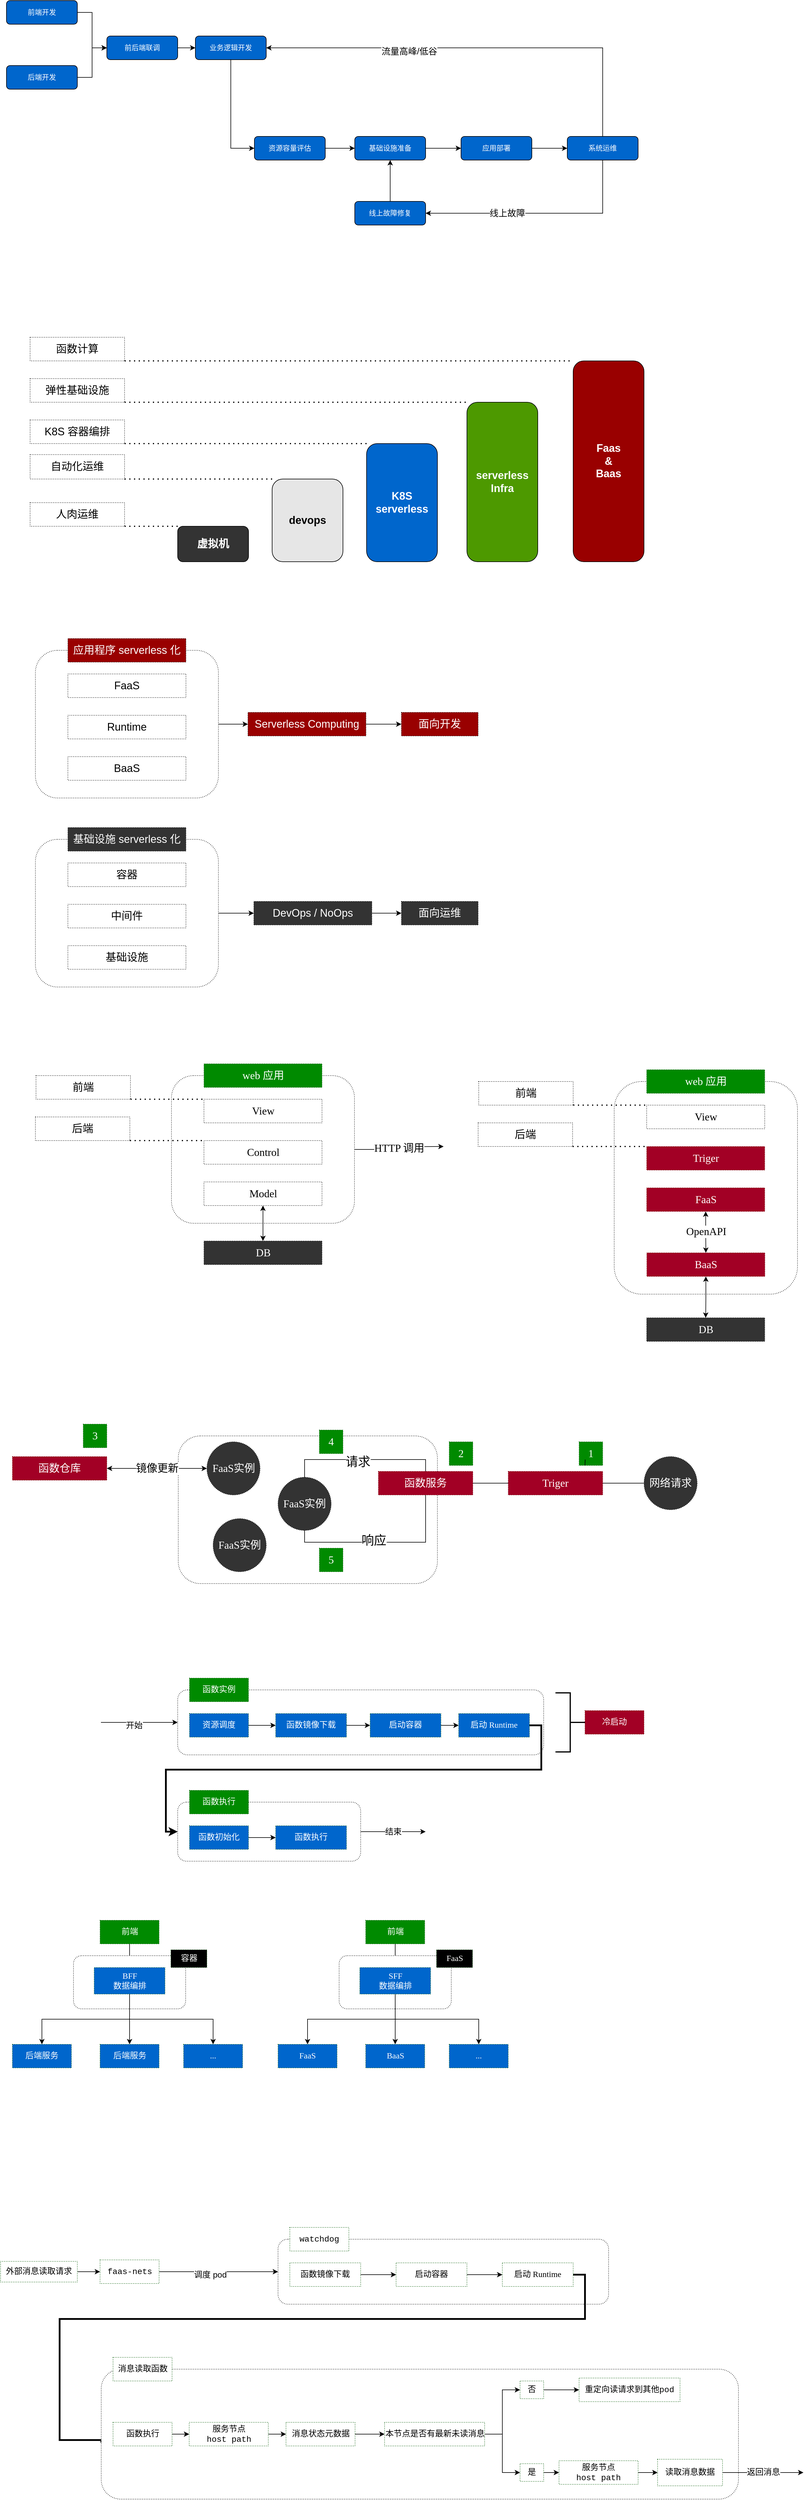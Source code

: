 <mxfile version="16.2.1" type="github">
  <diagram id="bE9tsUGRjl7XfyiEoqof" name="Page-1">
    <mxGraphModel dx="4734" dy="1906" grid="1" gridSize="10" guides="1" tooltips="1" connect="1" arrows="1" fold="1" page="1" pageScale="1" pageWidth="827" pageHeight="1169" math="0" shadow="0">
      <root>
        <mxCell id="0" />
        <mxCell id="1" parent="0" />
        <mxCell id="Or5pxqyeU23qAVYO_Iuh-68" value="" style="edgeStyle=orthogonalEdgeStyle;rounded=0;orthogonalLoop=1;jettySize=auto;html=1;fontSize=18;fontColor=#FFFFFF;" parent="1" source="Or5pxqyeU23qAVYO_Iuh-57" target="Or5pxqyeU23qAVYO_Iuh-67" edge="1">
          <mxGeometry relative="1" as="geometry" />
        </mxCell>
        <mxCell id="Or5pxqyeU23qAVYO_Iuh-57" value="" style="rounded=1;whiteSpace=wrap;html=1;dashed=1;dashPattern=1 2;fontSize=18;fontColor=#000000;fillColor=#FFFFFF;" parent="1" vertex="1">
          <mxGeometry x="-3231" y="340" width="310" height="250" as="geometry" />
        </mxCell>
        <mxCell id="Or5pxqyeU23qAVYO_Iuh-20" value="" style="edgeStyle=orthogonalEdgeStyle;rounded=0;orthogonalLoop=1;jettySize=auto;html=1;fontColor=#FFFFFF;" parent="1" source="Or5pxqyeU23qAVYO_Iuh-9" target="Or5pxqyeU23qAVYO_Iuh-10" edge="1">
          <mxGeometry relative="1" as="geometry" />
        </mxCell>
        <mxCell id="Or5pxqyeU23qAVYO_Iuh-9" value="应用部署" style="rounded=1;whiteSpace=wrap;html=1;fillColor=#0066CC;fontColor=#FFFFFF;" parent="1" vertex="1">
          <mxGeometry x="-2510" y="-850" width="120" height="40" as="geometry" />
        </mxCell>
        <mxCell id="Or5pxqyeU23qAVYO_Iuh-22" style="edgeStyle=orthogonalEdgeStyle;rounded=0;orthogonalLoop=1;jettySize=auto;html=1;exitX=0.5;exitY=1;exitDx=0;exitDy=0;fontColor=#FFFFFF;entryX=1;entryY=0.5;entryDx=0;entryDy=0;" parent="1" source="Or5pxqyeU23qAVYO_Iuh-10" target="Or5pxqyeU23qAVYO_Iuh-13" edge="1">
          <mxGeometry relative="1" as="geometry">
            <mxPoint x="-2610" y="-640" as="targetPoint" />
          </mxGeometry>
        </mxCell>
        <mxCell id="Or5pxqyeU23qAVYO_Iuh-27" value="线上故障" style="edgeLabel;html=1;align=center;verticalAlign=middle;resizable=0;points=[];fontSize=15;fontColor=#000000;" parent="Or5pxqyeU23qAVYO_Iuh-22" vertex="1" connectable="0">
          <mxGeometry x="0.294" y="-1" relative="1" as="geometry">
            <mxPoint as="offset" />
          </mxGeometry>
        </mxCell>
        <mxCell id="Or5pxqyeU23qAVYO_Iuh-24" style="edgeStyle=orthogonalEdgeStyle;rounded=0;orthogonalLoop=1;jettySize=auto;html=1;exitX=0.5;exitY=0;exitDx=0;exitDy=0;entryX=1;entryY=0.5;entryDx=0;entryDy=0;fontColor=#FFFFFF;" parent="1" source="Or5pxqyeU23qAVYO_Iuh-10" target="Or5pxqyeU23qAVYO_Iuh-11" edge="1">
          <mxGeometry relative="1" as="geometry" />
        </mxCell>
        <mxCell id="Or5pxqyeU23qAVYO_Iuh-26" value="流量高峰/低谷" style="edgeLabel;html=1;align=center;verticalAlign=middle;resizable=0;points=[];fontColor=#000000;fontSize=15;" parent="Or5pxqyeU23qAVYO_Iuh-24" vertex="1" connectable="0">
          <mxGeometry x="0.328" y="5" relative="1" as="geometry">
            <mxPoint as="offset" />
          </mxGeometry>
        </mxCell>
        <mxCell id="Or5pxqyeU23qAVYO_Iuh-10" value="系统运维" style="rounded=1;whiteSpace=wrap;html=1;fillColor=#0066CC;fontColor=#FFFFFF;" parent="1" vertex="1">
          <mxGeometry x="-2330" y="-850" width="120" height="40" as="geometry" />
        </mxCell>
        <mxCell id="Or5pxqyeU23qAVYO_Iuh-21" style="edgeStyle=orthogonalEdgeStyle;rounded=0;orthogonalLoop=1;jettySize=auto;html=1;exitX=0.5;exitY=1;exitDx=0;exitDy=0;entryX=0;entryY=0.5;entryDx=0;entryDy=0;fontColor=#FFFFFF;" parent="1" source="Or5pxqyeU23qAVYO_Iuh-11" target="Or5pxqyeU23qAVYO_Iuh-14" edge="1">
          <mxGeometry relative="1" as="geometry" />
        </mxCell>
        <mxCell id="Or5pxqyeU23qAVYO_Iuh-11" value="业务逻辑开发" style="rounded=1;whiteSpace=wrap;html=1;fillColor=#0066CC;fontColor=#FFFFFF;" parent="1" vertex="1">
          <mxGeometry x="-2960" y="-1020" width="120" height="40" as="geometry" />
        </mxCell>
        <mxCell id="Or5pxqyeU23qAVYO_Iuh-25" style="edgeStyle=orthogonalEdgeStyle;rounded=0;orthogonalLoop=1;jettySize=auto;html=1;exitX=0.5;exitY=0;exitDx=0;exitDy=0;entryX=0.5;entryY=1;entryDx=0;entryDy=0;fontColor=#FFFFFF;" parent="1" source="Or5pxqyeU23qAVYO_Iuh-13" target="Or5pxqyeU23qAVYO_Iuh-15" edge="1">
          <mxGeometry relative="1" as="geometry" />
        </mxCell>
        <mxCell id="Or5pxqyeU23qAVYO_Iuh-13" value="线上故障修复" style="rounded=1;whiteSpace=wrap;html=1;fillColor=#0066CC;fontColor=#FFFFFF;" parent="1" vertex="1">
          <mxGeometry x="-2690" y="-740" width="120" height="40" as="geometry" />
        </mxCell>
        <mxCell id="Or5pxqyeU23qAVYO_Iuh-18" value="" style="edgeStyle=orthogonalEdgeStyle;rounded=0;orthogonalLoop=1;jettySize=auto;html=1;fontColor=#FFFFFF;" parent="1" source="Or5pxqyeU23qAVYO_Iuh-14" target="Or5pxqyeU23qAVYO_Iuh-15" edge="1">
          <mxGeometry relative="1" as="geometry" />
        </mxCell>
        <mxCell id="Or5pxqyeU23qAVYO_Iuh-14" value="资源容量评估" style="rounded=1;whiteSpace=wrap;html=1;fillColor=#0066CC;fontColor=#FFFFFF;" parent="1" vertex="1">
          <mxGeometry x="-2860" y="-850" width="120" height="40" as="geometry" />
        </mxCell>
        <mxCell id="Or5pxqyeU23qAVYO_Iuh-19" value="" style="edgeStyle=orthogonalEdgeStyle;rounded=0;orthogonalLoop=1;jettySize=auto;html=1;fontColor=#FFFFFF;" parent="1" source="Or5pxqyeU23qAVYO_Iuh-15" target="Or5pxqyeU23qAVYO_Iuh-9" edge="1">
          <mxGeometry relative="1" as="geometry" />
        </mxCell>
        <mxCell id="Or5pxqyeU23qAVYO_Iuh-15" value="基础设施准备" style="rounded=1;whiteSpace=wrap;html=1;fillColor=#0066CC;fontColor=#FFFFFF;" parent="1" vertex="1">
          <mxGeometry x="-2690" y="-850" width="120" height="40" as="geometry" />
        </mxCell>
        <mxCell id="Or5pxqyeU23qAVYO_Iuh-30" style="edgeStyle=orthogonalEdgeStyle;rounded=0;orthogonalLoop=1;jettySize=auto;html=1;exitX=1;exitY=0.5;exitDx=0;exitDy=0;fontSize=15;fontColor=#000000;" parent="1" source="Or5pxqyeU23qAVYO_Iuh-28" target="Or5pxqyeU23qAVYO_Iuh-11" edge="1">
          <mxGeometry relative="1" as="geometry" />
        </mxCell>
        <mxCell id="Or5pxqyeU23qAVYO_Iuh-28" value="前后端联调" style="rounded=1;whiteSpace=wrap;html=1;fillColor=#0066CC;fontColor=#FFFFFF;" parent="1" vertex="1">
          <mxGeometry x="-3110" y="-1020" width="120" height="40" as="geometry" />
        </mxCell>
        <mxCell id="Or5pxqyeU23qAVYO_Iuh-32" style="edgeStyle=orthogonalEdgeStyle;rounded=0;orthogonalLoop=1;jettySize=auto;html=1;exitX=1;exitY=0.5;exitDx=0;exitDy=0;entryX=0;entryY=0.5;entryDx=0;entryDy=0;fontSize=15;fontColor=#000000;" parent="1" source="Or5pxqyeU23qAVYO_Iuh-29" target="Or5pxqyeU23qAVYO_Iuh-28" edge="1">
          <mxGeometry relative="1" as="geometry" />
        </mxCell>
        <mxCell id="Or5pxqyeU23qAVYO_Iuh-29" value="前端开发" style="rounded=1;whiteSpace=wrap;html=1;fillColor=#0066CC;fontColor=#FFFFFF;" parent="1" vertex="1">
          <mxGeometry x="-3280" y="-1080" width="120" height="40" as="geometry" />
        </mxCell>
        <mxCell id="Or5pxqyeU23qAVYO_Iuh-34" value="" style="edgeStyle=orthogonalEdgeStyle;rounded=0;orthogonalLoop=1;jettySize=auto;html=1;fontSize=15;fontColor=#000000;entryX=0;entryY=0.5;entryDx=0;entryDy=0;" parent="1" source="Or5pxqyeU23qAVYO_Iuh-31" target="Or5pxqyeU23qAVYO_Iuh-28" edge="1">
          <mxGeometry relative="1" as="geometry" />
        </mxCell>
        <mxCell id="Or5pxqyeU23qAVYO_Iuh-31" value="后端开发" style="rounded=1;whiteSpace=wrap;html=1;fillColor=#0066CC;fontColor=#FFFFFF;" parent="1" vertex="1">
          <mxGeometry x="-3280" y="-970" width="120" height="40" as="geometry" />
        </mxCell>
        <mxCell id="Or5pxqyeU23qAVYO_Iuh-35" value="虚拟机" style="rounded=1;whiteSpace=wrap;html=1;fontSize=18;fontColor=#FFFFFF;fillColor=#333333;fontStyle=1" parent="1" vertex="1">
          <mxGeometry x="-2990" y="-190" width="120" height="60" as="geometry" />
        </mxCell>
        <mxCell id="Or5pxqyeU23qAVYO_Iuh-36" value="&lt;div style=&quot;font-size: 18px;&quot;&gt;K8S&lt;/div&gt;&lt;div style=&quot;font-size: 18px;&quot;&gt;serverless&lt;br style=&quot;font-size: 18px;&quot;&gt;&lt;/div&gt;" style="rounded=1;whiteSpace=wrap;html=1;fontSize=18;fontColor=#FFFFFF;fillColor=#0066CC;fontStyle=1" parent="1" vertex="1">
          <mxGeometry x="-2670" y="-330" width="120" height="200" as="geometry" />
        </mxCell>
        <mxCell id="Or5pxqyeU23qAVYO_Iuh-37" value="devops" style="rounded=1;whiteSpace=wrap;html=1;fontSize=18;fontColor=#000000;fillColor=#E6E6E6;fontStyle=1" parent="1" vertex="1">
          <mxGeometry x="-2830" y="-270" width="120" height="140" as="geometry" />
        </mxCell>
        <mxCell id="Or5pxqyeU23qAVYO_Iuh-38" value="&lt;div style=&quot;font-size: 18px;&quot;&gt;serverless&lt;/div&gt;&lt;div style=&quot;font-size: 18px;&quot;&gt;Infra&lt;br style=&quot;font-size: 18px;&quot;&gt;&lt;/div&gt;" style="rounded=1;whiteSpace=wrap;html=1;fontSize=18;fontColor=#FFFFFF;fillColor=#4D9900;fontStyle=1" parent="1" vertex="1">
          <mxGeometry x="-2500" y="-400" width="120" height="270" as="geometry" />
        </mxCell>
        <mxCell id="Or5pxqyeU23qAVYO_Iuh-39" value="&lt;div style=&quot;font-size: 18px&quot;&gt;Faas&lt;/div&gt;&lt;div style=&quot;font-size: 18px&quot;&gt;&amp;amp;&lt;/div&gt;&lt;div style=&quot;font-size: 18px&quot;&gt;Baas&lt;br style=&quot;font-size: 18px&quot;&gt;&lt;/div&gt;" style="rounded=1;whiteSpace=wrap;html=1;fontSize=18;fontColor=#FFFFFF;fillColor=#990000;fontStyle=1" parent="1" vertex="1">
          <mxGeometry x="-2320" y="-470" width="120" height="340" as="geometry" />
        </mxCell>
        <mxCell id="Or5pxqyeU23qAVYO_Iuh-40" value="人肉运维" style="rounded=0;whiteSpace=wrap;html=1;fontSize=18;fontColor=#000000;fillColor=#FFFFFF;dashed=1;dashPattern=1 2;" parent="1" vertex="1">
          <mxGeometry x="-3240" y="-230" width="160" height="40" as="geometry" />
        </mxCell>
        <mxCell id="Or5pxqyeU23qAVYO_Iuh-42" value="" style="endArrow=none;dashed=1;html=1;dashPattern=1 3;strokeWidth=2;rounded=0;fontSize=18;fontColor=#000000;exitX=1;exitY=1;exitDx=0;exitDy=0;entryX=0;entryY=0;entryDx=0;entryDy=0;" parent="1" source="Or5pxqyeU23qAVYO_Iuh-40" target="Or5pxqyeU23qAVYO_Iuh-35" edge="1">
          <mxGeometry width="50" height="50" relative="1" as="geometry">
            <mxPoint x="-3040" y="-340" as="sourcePoint" />
            <mxPoint x="-2990" y="-390" as="targetPoint" />
          </mxGeometry>
        </mxCell>
        <mxCell id="Or5pxqyeU23qAVYO_Iuh-43" value="自动化运维" style="rounded=0;whiteSpace=wrap;html=1;fontSize=18;fontColor=#000000;fillColor=#FFFFFF;dashed=1;dashPattern=1 2;" parent="1" vertex="1">
          <mxGeometry x="-3240" y="-311.33" width="160" height="41.33" as="geometry" />
        </mxCell>
        <mxCell id="Or5pxqyeU23qAVYO_Iuh-44" value="" style="endArrow=none;dashed=1;html=1;dashPattern=1 3;strokeWidth=2;rounded=0;fontSize=18;fontColor=#000000;exitX=1;exitY=1;exitDx=0;exitDy=0;entryX=0;entryY=0;entryDx=0;entryDy=0;" parent="1" source="Or5pxqyeU23qAVYO_Iuh-43" target="Or5pxqyeU23qAVYO_Iuh-37" edge="1">
          <mxGeometry width="50" height="50" relative="1" as="geometry">
            <mxPoint x="-3040" y="-421.33" as="sourcePoint" />
            <mxPoint x="-2990" y="-271.33" as="targetPoint" />
          </mxGeometry>
        </mxCell>
        <mxCell id="Or5pxqyeU23qAVYO_Iuh-45" value="K8S 容器编排" style="rounded=0;whiteSpace=wrap;html=1;fontSize=18;fontColor=#000000;fillColor=#FFFFFF;dashed=1;dashPattern=1 2;" parent="1" vertex="1">
          <mxGeometry x="-3240" y="-370" width="160" height="40" as="geometry" />
        </mxCell>
        <mxCell id="Or5pxqyeU23qAVYO_Iuh-46" value="" style="endArrow=none;dashed=1;html=1;dashPattern=1 3;strokeWidth=2;rounded=0;fontSize=18;fontColor=#000000;exitX=1;exitY=1;exitDx=0;exitDy=0;entryX=0;entryY=0;entryDx=0;entryDy=0;" parent="1" source="Or5pxqyeU23qAVYO_Iuh-45" target="Or5pxqyeU23qAVYO_Iuh-36" edge="1">
          <mxGeometry width="50" height="50" relative="1" as="geometry">
            <mxPoint x="-3040" y="-500" as="sourcePoint" />
            <mxPoint x="-2990" y="-350" as="targetPoint" />
          </mxGeometry>
        </mxCell>
        <mxCell id="Or5pxqyeU23qAVYO_Iuh-47" value="弹性基础设施" style="rounded=0;whiteSpace=wrap;html=1;fontSize=18;fontColor=#000000;fillColor=#FFFFFF;dashed=1;dashPattern=1 2;" parent="1" vertex="1">
          <mxGeometry x="-3240" y="-440" width="160" height="40" as="geometry" />
        </mxCell>
        <mxCell id="Or5pxqyeU23qAVYO_Iuh-48" value="" style="endArrow=none;dashed=1;html=1;dashPattern=1 3;strokeWidth=2;rounded=0;fontSize=18;fontColor=#000000;exitX=1;exitY=1;exitDx=0;exitDy=0;entryX=0;entryY=0;entryDx=0;entryDy=0;" parent="1" source="Or5pxqyeU23qAVYO_Iuh-47" target="Or5pxqyeU23qAVYO_Iuh-38" edge="1">
          <mxGeometry width="50" height="50" relative="1" as="geometry">
            <mxPoint x="-3040" y="-560" as="sourcePoint" />
            <mxPoint x="-2990" y="-410" as="targetPoint" />
          </mxGeometry>
        </mxCell>
        <mxCell id="Or5pxqyeU23qAVYO_Iuh-49" value="函数计算" style="rounded=0;whiteSpace=wrap;html=1;fontSize=18;fontColor=#000000;fillColor=#FFFFFF;dashed=1;dashPattern=1 2;" parent="1" vertex="1">
          <mxGeometry x="-3240" y="-510" width="160" height="40" as="geometry" />
        </mxCell>
        <mxCell id="Or5pxqyeU23qAVYO_Iuh-50" value="" style="endArrow=none;dashed=1;html=1;dashPattern=1 3;strokeWidth=2;rounded=0;fontSize=18;fontColor=#000000;exitX=1;exitY=1;exitDx=0;exitDy=0;entryX=0;entryY=0;entryDx=0;entryDy=0;" parent="1" source="Or5pxqyeU23qAVYO_Iuh-49" target="Or5pxqyeU23qAVYO_Iuh-39" edge="1">
          <mxGeometry width="50" height="50" relative="1" as="geometry">
            <mxPoint x="-3040" y="-620" as="sourcePoint" />
            <mxPoint x="-2990" y="-470" as="targetPoint" />
          </mxGeometry>
        </mxCell>
        <mxCell id="Or5pxqyeU23qAVYO_Iuh-53" value="容器" style="rounded=0;whiteSpace=wrap;html=1;dashed=1;dashPattern=1 2;fontSize=18;fontColor=#000000;fillColor=#FFFFFF;" parent="1" vertex="1">
          <mxGeometry x="-3176" y="380" width="200" height="40" as="geometry" />
        </mxCell>
        <mxCell id="Or5pxqyeU23qAVYO_Iuh-54" value="中间件" style="rounded=0;whiteSpace=wrap;html=1;dashed=1;dashPattern=1 2;fontSize=18;fontColor=#000000;fillColor=#FFFFFF;" parent="1" vertex="1">
          <mxGeometry x="-3176" y="450" width="200" height="40" as="geometry" />
        </mxCell>
        <mxCell id="Or5pxqyeU23qAVYO_Iuh-55" value="基础设施" style="rounded=0;whiteSpace=wrap;html=1;dashed=1;dashPattern=1 2;fontSize=18;fontColor=#000000;fillColor=#FFFFFF;" parent="1" vertex="1">
          <mxGeometry x="-3176" y="520" width="200" height="40" as="geometry" />
        </mxCell>
        <mxCell id="Or5pxqyeU23qAVYO_Iuh-51" value="基础设施 serverless 化" style="rounded=0;whiteSpace=wrap;html=1;dashed=1;dashPattern=1 2;fontSize=18;fontColor=#FFFFFF;fillColor=#333333;" parent="1" vertex="1">
          <mxGeometry x="-3176" y="320" width="200" height="40" as="geometry" />
        </mxCell>
        <mxCell id="Or5pxqyeU23qAVYO_Iuh-64" value="" style="edgeStyle=orthogonalEdgeStyle;rounded=0;orthogonalLoop=1;jettySize=auto;html=1;fontSize=18;fontColor=#FFFFFF;" parent="1" source="Or5pxqyeU23qAVYO_Iuh-58" target="Or5pxqyeU23qAVYO_Iuh-63" edge="1">
          <mxGeometry relative="1" as="geometry" />
        </mxCell>
        <mxCell id="Or5pxqyeU23qAVYO_Iuh-58" value="" style="rounded=1;whiteSpace=wrap;html=1;dashed=1;dashPattern=1 2;fontSize=18;fontColor=#000000;fillColor=#FFFFFF;" parent="1" vertex="1">
          <mxGeometry x="-3231" y="20" width="310" height="250" as="geometry" />
        </mxCell>
        <mxCell id="Or5pxqyeU23qAVYO_Iuh-59" value="&lt;div&gt;FaaS&lt;/div&gt;" style="rounded=0;whiteSpace=wrap;html=1;dashed=1;dashPattern=1 2;fontSize=18;fontColor=#000000;fillColor=#FFFFFF;" parent="1" vertex="1">
          <mxGeometry x="-3176" y="60" width="200" height="40" as="geometry" />
        </mxCell>
        <mxCell id="Or5pxqyeU23qAVYO_Iuh-60" value="Runtime" style="rounded=0;whiteSpace=wrap;html=1;dashed=1;dashPattern=1 2;fontSize=18;fontColor=#000000;fillColor=#FFFFFF;" parent="1" vertex="1">
          <mxGeometry x="-3176" y="130" width="200" height="40" as="geometry" />
        </mxCell>
        <mxCell id="Or5pxqyeU23qAVYO_Iuh-61" value="BaaS" style="rounded=0;whiteSpace=wrap;html=1;dashed=1;dashPattern=1 2;fontSize=18;fontColor=#000000;fillColor=#FFFFFF;" parent="1" vertex="1">
          <mxGeometry x="-3176" y="200" width="200" height="40" as="geometry" />
        </mxCell>
        <mxCell id="Or5pxqyeU23qAVYO_Iuh-62" value="应用程序 serverless 化" style="rounded=0;whiteSpace=wrap;html=1;dashed=1;dashPattern=1 2;fontSize=18;fontColor=#FFFFFF;fillColor=#990000;" parent="1" vertex="1">
          <mxGeometry x="-3176" width="200" height="40" as="geometry" />
        </mxCell>
        <mxCell id="Or5pxqyeU23qAVYO_Iuh-66" value="" style="edgeStyle=orthogonalEdgeStyle;rounded=0;orthogonalLoop=1;jettySize=auto;html=1;fontSize=18;fontColor=#FFFFFF;" parent="1" source="Or5pxqyeU23qAVYO_Iuh-63" target="Or5pxqyeU23qAVYO_Iuh-65" edge="1">
          <mxGeometry relative="1" as="geometry" />
        </mxCell>
        <mxCell id="Or5pxqyeU23qAVYO_Iuh-63" value="Serverless Computing" style="rounded=0;whiteSpace=wrap;html=1;dashed=1;dashPattern=1 2;fontSize=18;fontColor=#FFFFFF;fillColor=#990000;" parent="1" vertex="1">
          <mxGeometry x="-2871" y="125" width="200" height="40" as="geometry" />
        </mxCell>
        <mxCell id="Or5pxqyeU23qAVYO_Iuh-65" value="面向开发" style="rounded=0;whiteSpace=wrap;html=1;dashed=1;dashPattern=1 2;fontSize=18;fontColor=#FFFFFF;fillColor=#990000;" parent="1" vertex="1">
          <mxGeometry x="-2611" y="125" width="130" height="40" as="geometry" />
        </mxCell>
        <mxCell id="Or5pxqyeU23qAVYO_Iuh-70" value="" style="edgeStyle=orthogonalEdgeStyle;rounded=0;orthogonalLoop=1;jettySize=auto;html=1;fontSize=18;fontColor=#FFFFFF;" parent="1" source="Or5pxqyeU23qAVYO_Iuh-67" target="Or5pxqyeU23qAVYO_Iuh-69" edge="1">
          <mxGeometry relative="1" as="geometry" />
        </mxCell>
        <mxCell id="Or5pxqyeU23qAVYO_Iuh-67" value="DevOps / NoOps" style="rounded=0;whiteSpace=wrap;html=1;dashed=1;dashPattern=1 2;fontSize=18;fontColor=#FFFFFF;fillColor=#333333;" parent="1" vertex="1">
          <mxGeometry x="-2861" y="445" width="200" height="40" as="geometry" />
        </mxCell>
        <mxCell id="Or5pxqyeU23qAVYO_Iuh-69" value="面向运维" style="rounded=0;whiteSpace=wrap;html=1;dashed=1;dashPattern=1 2;fontSize=18;fontColor=#FFFFFF;fillColor=#333333;" parent="1" vertex="1">
          <mxGeometry x="-2611" y="445" width="130" height="40" as="geometry" />
        </mxCell>
        <mxCell id="Or5pxqyeU23qAVYO_Iuh-71" value="HTTP 调用" style="edgeStyle=orthogonalEdgeStyle;rounded=0;orthogonalLoop=1;jettySize=auto;html=1;fontSize=18;fontColor=#000000;fontFamily=Comic Sans MS;" parent="1" source="Or5pxqyeU23qAVYO_Iuh-72" edge="1">
          <mxGeometry relative="1" as="geometry">
            <mxPoint x="-2539.5" y="860" as="targetPoint" />
          </mxGeometry>
        </mxCell>
        <mxCell id="Or5pxqyeU23qAVYO_Iuh-72" value="" style="rounded=1;whiteSpace=wrap;html=1;dashed=1;dashPattern=1 2;fontSize=18;fontColor=#000000;fillColor=#FFFFFF;fontFamily=Comic Sans MS;" parent="1" vertex="1">
          <mxGeometry x="-3000.5" y="740" width="310" height="250" as="geometry" />
        </mxCell>
        <mxCell id="Or5pxqyeU23qAVYO_Iuh-73" value="View" style="rounded=0;whiteSpace=wrap;html=1;dashed=1;dashPattern=1 2;fontSize=18;fontColor=#000000;fillColor=#FFFFFF;fontFamily=Comic Sans MS;" parent="1" vertex="1">
          <mxGeometry x="-2945.5" y="780" width="200" height="40" as="geometry" />
        </mxCell>
        <mxCell id="Or5pxqyeU23qAVYO_Iuh-74" value="Control" style="rounded=0;whiteSpace=wrap;html=1;dashed=1;dashPattern=1 2;fontSize=18;fontColor=#000000;fillColor=#FFFFFF;fontFamily=Comic Sans MS;" parent="1" vertex="1">
          <mxGeometry x="-2945.5" y="850" width="200" height="40" as="geometry" />
        </mxCell>
        <mxCell id="Or5pxqyeU23qAVYO_Iuh-78" value="" style="edgeStyle=orthogonalEdgeStyle;rounded=0;orthogonalLoop=1;jettySize=auto;html=1;fontSize=18;fontColor=#FFFFFF;startArrow=classic;startFill=1;fontFamily=Comic Sans MS;" parent="1" source="Or5pxqyeU23qAVYO_Iuh-75" target="Or5pxqyeU23qAVYO_Iuh-77" edge="1">
          <mxGeometry relative="1" as="geometry" />
        </mxCell>
        <mxCell id="Or5pxqyeU23qAVYO_Iuh-75" value="Model" style="rounded=0;whiteSpace=wrap;html=1;dashed=1;dashPattern=1 2;fontSize=18;fontColor=#000000;fillColor=#FFFFFF;fontFamily=Comic Sans MS;" parent="1" vertex="1">
          <mxGeometry x="-2945.5" y="920" width="200" height="40" as="geometry" />
        </mxCell>
        <mxCell id="Or5pxqyeU23qAVYO_Iuh-76" value="web 应用" style="rounded=0;whiteSpace=wrap;html=1;dashed=1;dashPattern=1 2;fontSize=18;fontColor=#ffffff;fillColor=#008a00;strokeColor=#005700;fontFamily=Comic Sans MS;" parent="1" vertex="1">
          <mxGeometry x="-2945.5" y="720" width="200" height="40" as="geometry" />
        </mxCell>
        <mxCell id="Or5pxqyeU23qAVYO_Iuh-77" value="DB" style="rounded=0;whiteSpace=wrap;html=1;dashed=1;dashPattern=1 2;fontSize=18;fontColor=#FFFFFF;fillColor=#333333;fontFamily=Comic Sans MS;" parent="1" vertex="1">
          <mxGeometry x="-2945.5" y="1020" width="200" height="40" as="geometry" />
        </mxCell>
        <mxCell id="Or5pxqyeU23qAVYO_Iuh-79" value="前端" style="rounded=0;whiteSpace=wrap;html=1;fontSize=18;fontColor=#000000;fillColor=#FFFFFF;dashed=1;dashPattern=1 2;fontFamily=Comic Sans MS;" parent="1" vertex="1">
          <mxGeometry x="-3230" y="740" width="160" height="40" as="geometry" />
        </mxCell>
        <mxCell id="Or5pxqyeU23qAVYO_Iuh-80" value="" style="endArrow=none;dashed=1;html=1;dashPattern=1 3;strokeWidth=2;rounded=0;fontSize=18;fontColor=#000000;exitX=1;exitY=1;exitDx=0;exitDy=0;entryX=0;entryY=0;entryDx=0;entryDy=0;" parent="1" source="Or5pxqyeU23qAVYO_Iuh-79" edge="1">
          <mxGeometry width="50" height="50" relative="1" as="geometry">
            <mxPoint x="-2995.5" y="630" as="sourcePoint" />
            <mxPoint x="-2945.5" y="780" as="targetPoint" />
          </mxGeometry>
        </mxCell>
        <mxCell id="Or5pxqyeU23qAVYO_Iuh-81" value="后端" style="rounded=0;whiteSpace=wrap;html=1;fontSize=18;fontColor=#000000;fillColor=#FFFFFF;dashed=1;dashPattern=1 2;fontFamily=Comic Sans MS;" parent="1" vertex="1">
          <mxGeometry x="-3231" y="810" width="160" height="40" as="geometry" />
        </mxCell>
        <mxCell id="Or5pxqyeU23qAVYO_Iuh-82" value="" style="endArrow=none;dashed=1;html=1;dashPattern=1 3;strokeWidth=2;rounded=0;fontSize=18;fontColor=#000000;exitX=1;exitY=1;exitDx=0;exitDy=0;entryX=0;entryY=0;entryDx=0;entryDy=0;" parent="1" source="Or5pxqyeU23qAVYO_Iuh-81" edge="1">
          <mxGeometry width="50" height="50" relative="1" as="geometry">
            <mxPoint x="-2995.5" y="700" as="sourcePoint" />
            <mxPoint x="-2945.5" y="850" as="targetPoint" />
          </mxGeometry>
        </mxCell>
        <mxCell id="Or5pxqyeU23qAVYO_Iuh-84" value="" style="rounded=1;whiteSpace=wrap;html=1;dashed=1;dashPattern=1 2;fontSize=18;fontColor=#000000;fillColor=#FFFFFF;fontFamily=Comic Sans MS;" parent="1" vertex="1">
          <mxGeometry x="-2250.5" y="750" width="310.5" height="360" as="geometry" />
        </mxCell>
        <mxCell id="Or5pxqyeU23qAVYO_Iuh-85" value="View" style="rounded=0;whiteSpace=wrap;html=1;dashed=1;dashPattern=1 2;fontSize=18;fontColor=#000000;fillColor=#FFFFFF;fontFamily=Comic Sans MS;" parent="1" vertex="1">
          <mxGeometry x="-2195.5" y="790" width="200" height="40" as="geometry" />
        </mxCell>
        <mxCell id="Or5pxqyeU23qAVYO_Iuh-86" value="Triger" style="rounded=0;whiteSpace=wrap;html=1;dashed=1;dashPattern=1 2;fontSize=18;fontColor=#ffffff;fillColor=#a20025;fontFamily=Comic Sans MS;strokeColor=#6F0000;" parent="1" vertex="1">
          <mxGeometry x="-2195.5" y="860" width="200" height="40" as="geometry" />
        </mxCell>
        <mxCell id="Or5pxqyeU23qAVYO_Iuh-87" value="" style="edgeStyle=orthogonalEdgeStyle;rounded=0;orthogonalLoop=1;jettySize=auto;html=1;fontSize=18;fontColor=#FFFFFF;startArrow=classic;startFill=1;fontFamily=Comic Sans MS;exitX=0.5;exitY=1;exitDx=0;exitDy=0;" parent="1" source="Or5pxqyeU23qAVYO_Iuh-96" target="Or5pxqyeU23qAVYO_Iuh-90" edge="1">
          <mxGeometry relative="1" as="geometry">
            <mxPoint x="-2095.5" y="1130" as="sourcePoint" />
          </mxGeometry>
        </mxCell>
        <mxCell id="Or5pxqyeU23qAVYO_Iuh-89" value="web 应用" style="rounded=0;whiteSpace=wrap;html=1;dashed=1;dashPattern=1 2;fontSize=18;fontColor=#ffffff;fillColor=#008a00;strokeColor=#005700;fontFamily=Comic Sans MS;" parent="1" vertex="1">
          <mxGeometry x="-2195.5" y="730" width="200" height="40" as="geometry" />
        </mxCell>
        <mxCell id="Or5pxqyeU23qAVYO_Iuh-90" value="DB" style="rounded=0;whiteSpace=wrap;html=1;dashed=1;dashPattern=1 2;fontSize=18;fontColor=#FFFFFF;fillColor=#333333;fontFamily=Comic Sans MS;" parent="1" vertex="1">
          <mxGeometry x="-2195.5" y="1150" width="200" height="40" as="geometry" />
        </mxCell>
        <mxCell id="Or5pxqyeU23qAVYO_Iuh-91" value="前端" style="rounded=0;whiteSpace=wrap;html=1;fontSize=18;fontColor=#000000;fillColor=#FFFFFF;dashed=1;dashPattern=1 2;fontFamily=Comic Sans MS;" parent="1" vertex="1">
          <mxGeometry x="-2480" y="750" width="160" height="40" as="geometry" />
        </mxCell>
        <mxCell id="Or5pxqyeU23qAVYO_Iuh-92" value="" style="endArrow=none;dashed=1;html=1;dashPattern=1 3;strokeWidth=2;rounded=0;fontSize=18;fontColor=#000000;exitX=1;exitY=1;exitDx=0;exitDy=0;entryX=0;entryY=0;entryDx=0;entryDy=0;" parent="1" source="Or5pxqyeU23qAVYO_Iuh-91" edge="1">
          <mxGeometry width="50" height="50" relative="1" as="geometry">
            <mxPoint x="-2245.5" y="640" as="sourcePoint" />
            <mxPoint x="-2195.5" y="790" as="targetPoint" />
          </mxGeometry>
        </mxCell>
        <mxCell id="Or5pxqyeU23qAVYO_Iuh-93" value="后端" style="rounded=0;whiteSpace=wrap;html=1;fontSize=18;fontColor=#000000;fillColor=#FFFFFF;dashed=1;dashPattern=1 2;fontFamily=Comic Sans MS;" parent="1" vertex="1">
          <mxGeometry x="-2481" y="820" width="160" height="40" as="geometry" />
        </mxCell>
        <mxCell id="Or5pxqyeU23qAVYO_Iuh-94" value="" style="endArrow=none;dashed=1;html=1;dashPattern=1 3;strokeWidth=2;rounded=0;fontSize=18;fontColor=#000000;exitX=1;exitY=1;exitDx=0;exitDy=0;entryX=0;entryY=0;entryDx=0;entryDy=0;" parent="1" source="Or5pxqyeU23qAVYO_Iuh-93" edge="1">
          <mxGeometry width="50" height="50" relative="1" as="geometry">
            <mxPoint x="-2245.5" y="710" as="sourcePoint" />
            <mxPoint x="-2195.5" y="860" as="targetPoint" />
          </mxGeometry>
        </mxCell>
        <mxCell id="Or5pxqyeU23qAVYO_Iuh-97" value="" style="edgeStyle=orthogonalEdgeStyle;rounded=0;orthogonalLoop=1;jettySize=auto;html=1;fontFamily=Comic Sans MS;fontSize=18;fontColor=#000000;startArrow=classic;startFill=1;" parent="1" source="Or5pxqyeU23qAVYO_Iuh-95" target="Or5pxqyeU23qAVYO_Iuh-96" edge="1">
          <mxGeometry relative="1" as="geometry" />
        </mxCell>
        <mxCell id="Or5pxqyeU23qAVYO_Iuh-98" value="OpenAPI" style="edgeLabel;html=1;align=center;verticalAlign=middle;resizable=0;points=[];fontSize=18;fontFamily=Comic Sans MS;fontColor=#000000;" parent="Or5pxqyeU23qAVYO_Iuh-97" vertex="1" connectable="0">
          <mxGeometry x="-0.072" relative="1" as="geometry">
            <mxPoint y="1" as="offset" />
          </mxGeometry>
        </mxCell>
        <mxCell id="Or5pxqyeU23qAVYO_Iuh-95" value="FaaS" style="rounded=0;whiteSpace=wrap;html=1;dashed=1;dashPattern=1 2;fontSize=18;fontColor=#ffffff;fillColor=#a20025;fontFamily=Comic Sans MS;strokeColor=#6F0000;" parent="1" vertex="1">
          <mxGeometry x="-2195.5" y="930" width="200" height="40" as="geometry" />
        </mxCell>
        <mxCell id="Or5pxqyeU23qAVYO_Iuh-96" value="BaaS" style="rounded=0;whiteSpace=wrap;html=1;dashed=1;dashPattern=1 2;fontSize=18;fontColor=#ffffff;fillColor=#a20025;fontFamily=Comic Sans MS;strokeColor=#6F0000;" parent="1" vertex="1">
          <mxGeometry x="-2195.25" y="1040" width="200" height="40" as="geometry" />
        </mxCell>
        <mxCell id="Or5pxqyeU23qAVYO_Iuh-99" value="" style="rounded=1;whiteSpace=wrap;html=1;dashed=1;dashPattern=1 2;fontSize=18;fontColor=#000000;fillColor=#FFFFFF;fontFamily=Comic Sans MS;" parent="1" vertex="1">
          <mxGeometry x="-2989" y="1350" width="439" height="250" as="geometry" />
        </mxCell>
        <mxCell id="Or5pxqyeU23qAVYO_Iuh-104" value="镜像更新" style="edgeStyle=orthogonalEdgeStyle;rounded=0;orthogonalLoop=1;jettySize=auto;html=1;fontFamily=Comic Sans MS;fontSize=18;fontColor=#000000;startArrow=classic;startFill=1;exitX=1;exitY=0.5;exitDx=0;exitDy=0;" parent="1" source="Or5pxqyeU23qAVYO_Iuh-100" target="Or5pxqyeU23qAVYO_Iuh-102" edge="1">
          <mxGeometry relative="1" as="geometry">
            <mxPoint x="-3050" y="1405" as="sourcePoint" />
          </mxGeometry>
        </mxCell>
        <mxCell id="Or5pxqyeU23qAVYO_Iuh-100" value="函数仓库" style="rounded=0;whiteSpace=wrap;html=1;dashed=1;dashPattern=1 2;fontSize=18;fontColor=#ffffff;fillColor=#a20025;fontFamily=Comic Sans MS;strokeColor=#6F0000;" parent="1" vertex="1">
          <mxGeometry x="-3270" y="1385" width="160" height="40" as="geometry" />
        </mxCell>
        <mxCell id="Or5pxqyeU23qAVYO_Iuh-110" style="edgeStyle=orthogonalEdgeStyle;rounded=0;orthogonalLoop=1;jettySize=auto;html=1;exitX=0.5;exitY=1;exitDx=0;exitDy=0;entryX=0.5;entryY=1;entryDx=0;entryDy=0;fontFamily=Comic Sans MS;fontSize=21;fontColor=#000000;startArrow=none;startFill=0;endArrow=none;endFill=0;" parent="1" source="Or5pxqyeU23qAVYO_Iuh-101" target="Or5pxqyeU23qAVYO_Iuh-105" edge="1">
          <mxGeometry relative="1" as="geometry" />
        </mxCell>
        <mxCell id="Or5pxqyeU23qAVYO_Iuh-111" value="响应" style="edgeLabel;html=1;align=center;verticalAlign=middle;resizable=0;points=[];fontSize=21;fontFamily=Comic Sans MS;fontColor=#000000;" parent="Or5pxqyeU23qAVYO_Iuh-110" vertex="1" connectable="0">
          <mxGeometry x="-0.11" y="3" relative="1" as="geometry">
            <mxPoint x="1" as="offset" />
          </mxGeometry>
        </mxCell>
        <mxCell id="Or5pxqyeU23qAVYO_Iuh-101" value="FaaS实例" style="ellipse;whiteSpace=wrap;html=1;aspect=fixed;dashed=1;dashPattern=1 2;fontFamily=Comic Sans MS;fontSize=18;fontColor=#FFFFFF;fillColor=#333333;" parent="1" vertex="1">
          <mxGeometry x="-2820" y="1420" width="90" height="90" as="geometry" />
        </mxCell>
        <mxCell id="Or5pxqyeU23qAVYO_Iuh-102" value="FaaS实例" style="ellipse;whiteSpace=wrap;html=1;aspect=fixed;dashed=1;dashPattern=1 2;fontFamily=Comic Sans MS;fontSize=18;fontColor=#FFFFFF;fillColor=#333333;" parent="1" vertex="1">
          <mxGeometry x="-2940.5" y="1360" width="90" height="90" as="geometry" />
        </mxCell>
        <mxCell id="Or5pxqyeU23qAVYO_Iuh-103" value="FaaS实例" style="ellipse;whiteSpace=wrap;html=1;aspect=fixed;dashed=1;dashPattern=1 2;fontFamily=Comic Sans MS;fontSize=18;fontColor=#FFFFFF;fillColor=#333333;" parent="1" vertex="1">
          <mxGeometry x="-2930" y="1490" width="90" height="90" as="geometry" />
        </mxCell>
        <mxCell id="Or5pxqyeU23qAVYO_Iuh-107" style="edgeStyle=orthogonalEdgeStyle;rounded=0;orthogonalLoop=1;jettySize=auto;html=1;exitX=0.5;exitY=0;exitDx=0;exitDy=0;entryX=0.5;entryY=0;entryDx=0;entryDy=0;fontFamily=Comic Sans MS;fontSize=18;fontColor=#000000;startArrow=none;startFill=0;endArrow=none;endFill=0;" parent="1" source="Or5pxqyeU23qAVYO_Iuh-105" target="Or5pxqyeU23qAVYO_Iuh-101" edge="1">
          <mxGeometry relative="1" as="geometry" />
        </mxCell>
        <mxCell id="Or5pxqyeU23qAVYO_Iuh-108" value="请求" style="edgeLabel;html=1;align=center;verticalAlign=middle;resizable=0;points=[];fontSize=21;fontFamily=Comic Sans MS;fontColor=#000000;" parent="Or5pxqyeU23qAVYO_Iuh-107" vertex="1" connectable="0">
          <mxGeometry x="0.059" y="4" relative="1" as="geometry">
            <mxPoint as="offset" />
          </mxGeometry>
        </mxCell>
        <mxCell id="Or5pxqyeU23qAVYO_Iuh-105" value="函数服务" style="rounded=0;whiteSpace=wrap;html=1;dashed=1;dashPattern=1 2;fontSize=18;fontColor=#ffffff;fillColor=#a20025;fontFamily=Comic Sans MS;strokeColor=#6F0000;" parent="1" vertex="1">
          <mxGeometry x="-2650" y="1410" width="160" height="40" as="geometry" />
        </mxCell>
        <mxCell id="Or5pxqyeU23qAVYO_Iuh-113" style="edgeStyle=orthogonalEdgeStyle;rounded=0;orthogonalLoop=1;jettySize=auto;html=1;exitX=0;exitY=0.5;exitDx=0;exitDy=0;entryX=1;entryY=0.5;entryDx=0;entryDy=0;fontFamily=Comic Sans MS;fontSize=21;fontColor=#000000;startArrow=none;startFill=0;endArrow=none;endFill=0;" parent="1" source="Or5pxqyeU23qAVYO_Iuh-112" target="Or5pxqyeU23qAVYO_Iuh-105" edge="1">
          <mxGeometry relative="1" as="geometry" />
        </mxCell>
        <mxCell id="Or5pxqyeU23qAVYO_Iuh-112" value="Triger" style="rounded=0;whiteSpace=wrap;html=1;dashed=1;dashPattern=1 2;fontSize=18;fontColor=#ffffff;fillColor=#a20025;fontFamily=Comic Sans MS;strokeColor=#6F0000;" parent="1" vertex="1">
          <mxGeometry x="-2430" y="1410" width="160" height="40" as="geometry" />
        </mxCell>
        <mxCell id="Or5pxqyeU23qAVYO_Iuh-115" style="edgeStyle=orthogonalEdgeStyle;rounded=0;orthogonalLoop=1;jettySize=auto;html=1;exitX=0;exitY=0.5;exitDx=0;exitDy=0;entryX=1;entryY=0.5;entryDx=0;entryDy=0;fontFamily=Comic Sans MS;fontSize=21;fontColor=#000000;startArrow=none;startFill=0;endArrow=none;endFill=0;" parent="1" source="Or5pxqyeU23qAVYO_Iuh-114" target="Or5pxqyeU23qAVYO_Iuh-112" edge="1">
          <mxGeometry relative="1" as="geometry" />
        </mxCell>
        <mxCell id="Or5pxqyeU23qAVYO_Iuh-114" value="网络请求" style="ellipse;whiteSpace=wrap;html=1;aspect=fixed;dashed=1;dashPattern=1 2;fontFamily=Comic Sans MS;fontSize=18;fontColor=#FFFFFF;fillColor=#333333;" parent="1" vertex="1">
          <mxGeometry x="-2200" y="1385" width="90" height="90" as="geometry" />
        </mxCell>
        <mxCell id="Or5pxqyeU23qAVYO_Iuh-116" value="1" style="rounded=0;whiteSpace=wrap;html=1;dashed=1;dashPattern=1 2;fontSize=18;fontColor=#ffffff;fillColor=#008a00;strokeColor=#005700;fontFamily=Comic Sans MS;" parent="1" vertex="1">
          <mxGeometry x="-2310" y="1360" width="40" height="40" as="geometry" />
        </mxCell>
        <mxCell id="Or5pxqyeU23qAVYO_Iuh-117" style="edgeStyle=orthogonalEdgeStyle;rounded=0;orthogonalLoop=1;jettySize=auto;html=1;exitX=0.25;exitY=1;exitDx=0;exitDy=0;entryX=0.258;entryY=0.75;entryDx=0;entryDy=0;entryPerimeter=0;fontFamily=Comic Sans MS;fontSize=21;fontColor=#000000;startArrow=none;startFill=0;endArrow=none;endFill=0;" parent="1" source="Or5pxqyeU23qAVYO_Iuh-116" target="Or5pxqyeU23qAVYO_Iuh-116" edge="1">
          <mxGeometry relative="1" as="geometry" />
        </mxCell>
        <mxCell id="Or5pxqyeU23qAVYO_Iuh-118" value="4" style="rounded=0;whiteSpace=wrap;html=1;dashed=1;dashPattern=1 2;fontSize=18;fontColor=#ffffff;fillColor=#008a00;strokeColor=#005700;fontFamily=Comic Sans MS;" parent="1" vertex="1">
          <mxGeometry x="-2750" y="1340" width="40" height="40" as="geometry" />
        </mxCell>
        <mxCell id="Or5pxqyeU23qAVYO_Iuh-119" value="5" style="rounded=0;whiteSpace=wrap;html=1;dashed=1;dashPattern=1 2;fontSize=18;fontColor=#ffffff;fillColor=#008a00;strokeColor=#005700;fontFamily=Comic Sans MS;" parent="1" vertex="1">
          <mxGeometry x="-2750" y="1540" width="40" height="40" as="geometry" />
        </mxCell>
        <mxCell id="Or5pxqyeU23qAVYO_Iuh-120" value="3" style="rounded=0;whiteSpace=wrap;html=1;dashed=1;dashPattern=1 2;fontSize=18;fontColor=#ffffff;fillColor=#008a00;strokeColor=#005700;fontFamily=Comic Sans MS;" parent="1" vertex="1">
          <mxGeometry x="-3150" y="1330" width="40" height="40" as="geometry" />
        </mxCell>
        <mxCell id="Or5pxqyeU23qAVYO_Iuh-121" value="2" style="rounded=0;whiteSpace=wrap;html=1;dashed=1;dashPattern=1 2;fontSize=18;fontColor=#ffffff;fillColor=#008a00;strokeColor=#005700;fontFamily=Comic Sans MS;" parent="1" vertex="1">
          <mxGeometry x="-2530" y="1360" width="40" height="40" as="geometry" />
        </mxCell>
        <mxCell id="jAI64jkiMMCqUW5UmXmu-1" value="" style="rounded=1;whiteSpace=wrap;html=1;dashed=1;dashPattern=1 2;fontSize=18;fontColor=#000000;fillColor=#FFFFFF;fontFamily=Comic Sans MS;" parent="1" vertex="1">
          <mxGeometry x="-2990" y="1780" width="620" height="110" as="geometry" />
        </mxCell>
        <mxCell id="jAI64jkiMMCqUW5UmXmu-2" value="函数实例" style="rounded=0;whiteSpace=wrap;html=1;dashed=1;dashPattern=1 2;fontSize=14;fontColor=#ffffff;fillColor=#008a00;strokeColor=#005700;fontFamily=Comic Sans MS;" parent="1" vertex="1">
          <mxGeometry x="-2970" y="1760" width="100" height="40" as="geometry" />
        </mxCell>
        <mxCell id="jAI64jkiMMCqUW5UmXmu-16" value="" style="edgeStyle=orthogonalEdgeStyle;rounded=0;orthogonalLoop=1;jettySize=auto;html=1;fontSize=14;" parent="1" source="jAI64jkiMMCqUW5UmXmu-3" target="jAI64jkiMMCqUW5UmXmu-4" edge="1">
          <mxGeometry relative="1" as="geometry" />
        </mxCell>
        <mxCell id="jAI64jkiMMCqUW5UmXmu-3" value="资源调度" style="rounded=0;whiteSpace=wrap;html=1;dashed=1;dashPattern=1 2;fontSize=14;fontColor=#ffffff;fillColor=#0066CC;strokeColor=#005700;fontFamily=Comic Sans MS;" parent="1" vertex="1">
          <mxGeometry x="-2970" y="1820" width="100" height="40" as="geometry" />
        </mxCell>
        <mxCell id="jAI64jkiMMCqUW5UmXmu-17" value="" style="edgeStyle=orthogonalEdgeStyle;rounded=0;orthogonalLoop=1;jettySize=auto;html=1;fontSize=14;" parent="1" source="jAI64jkiMMCqUW5UmXmu-4" target="jAI64jkiMMCqUW5UmXmu-5" edge="1">
          <mxGeometry relative="1" as="geometry" />
        </mxCell>
        <mxCell id="jAI64jkiMMCqUW5UmXmu-4" value="函数镜像下载" style="rounded=0;whiteSpace=wrap;html=1;dashed=1;dashPattern=1 2;fontSize=14;fontColor=#ffffff;fillColor=#0066CC;strokeColor=#005700;fontFamily=Comic Sans MS;" parent="1" vertex="1">
          <mxGeometry x="-2824" y="1820" width="120" height="40" as="geometry" />
        </mxCell>
        <mxCell id="jAI64jkiMMCqUW5UmXmu-18" value="" style="edgeStyle=orthogonalEdgeStyle;rounded=0;orthogonalLoop=1;jettySize=auto;html=1;fontSize=14;" parent="1" source="jAI64jkiMMCqUW5UmXmu-5" target="jAI64jkiMMCqUW5UmXmu-6" edge="1">
          <mxGeometry relative="1" as="geometry" />
        </mxCell>
        <mxCell id="jAI64jkiMMCqUW5UmXmu-5" value="启动容器" style="rounded=0;whiteSpace=wrap;html=1;dashed=1;dashPattern=1 2;fontSize=14;fontColor=#ffffff;fillColor=#0066CC;strokeColor=#005700;fontFamily=Comic Sans MS;" parent="1" vertex="1">
          <mxGeometry x="-2664" y="1820" width="120" height="40" as="geometry" />
        </mxCell>
        <mxCell id="jAI64jkiMMCqUW5UmXmu-19" style="edgeStyle=orthogonalEdgeStyle;rounded=0;orthogonalLoop=1;jettySize=auto;html=1;exitX=1;exitY=0.5;exitDx=0;exitDy=0;entryX=0;entryY=0.5;entryDx=0;entryDy=0;fontSize=14;strokeWidth=3;" parent="1" source="jAI64jkiMMCqUW5UmXmu-6" target="jAI64jkiMMCqUW5UmXmu-7" edge="1">
          <mxGeometry relative="1" as="geometry" />
        </mxCell>
        <mxCell id="jAI64jkiMMCqUW5UmXmu-6" value="启动 Runtime" style="rounded=0;whiteSpace=wrap;html=1;dashed=1;dashPattern=1 2;fontSize=14;fontColor=#ffffff;fillColor=#0066CC;strokeColor=#005700;fontFamily=Comic Sans MS;" parent="1" vertex="1">
          <mxGeometry x="-2514" y="1820" width="120" height="40" as="geometry" />
        </mxCell>
        <mxCell id="jAI64jkiMMCqUW5UmXmu-7" value="" style="rounded=1;whiteSpace=wrap;html=1;dashed=1;dashPattern=1 2;fontSize=18;fontColor=#000000;fillColor=#FFFFFF;fontFamily=Comic Sans MS;" parent="1" vertex="1">
          <mxGeometry x="-2990" y="1970" width="310" height="100" as="geometry" />
        </mxCell>
        <mxCell id="jAI64jkiMMCqUW5UmXmu-8" value="函数执行" style="rounded=0;whiteSpace=wrap;html=1;dashed=1;dashPattern=1 2;fontSize=14;fontColor=#ffffff;fillColor=#008a00;strokeColor=#005700;fontFamily=Comic Sans MS;" parent="1" vertex="1">
          <mxGeometry x="-2970" y="1950" width="100" height="40" as="geometry" />
        </mxCell>
        <mxCell id="jAI64jkiMMCqUW5UmXmu-20" value="" style="edgeStyle=orthogonalEdgeStyle;rounded=0;orthogonalLoop=1;jettySize=auto;html=1;fontSize=14;" parent="1" source="jAI64jkiMMCqUW5UmXmu-9" target="jAI64jkiMMCqUW5UmXmu-10" edge="1">
          <mxGeometry relative="1" as="geometry" />
        </mxCell>
        <mxCell id="jAI64jkiMMCqUW5UmXmu-9" value="函数初始化" style="rounded=0;whiteSpace=wrap;html=1;dashed=1;dashPattern=1 2;fontSize=14;fontColor=#ffffff;fillColor=#0066CC;strokeColor=#005700;fontFamily=Comic Sans MS;" parent="1" vertex="1">
          <mxGeometry x="-2970" y="2010" width="100" height="40" as="geometry" />
        </mxCell>
        <mxCell id="jAI64jkiMMCqUW5UmXmu-10" value="函数执行" style="rounded=0;whiteSpace=wrap;html=1;dashed=1;dashPattern=1 2;fontSize=14;fontColor=#ffffff;fillColor=#0066CC;strokeColor=#005700;fontFamily=Comic Sans MS;" parent="1" vertex="1">
          <mxGeometry x="-2824" y="2010" width="120" height="40" as="geometry" />
        </mxCell>
        <mxCell id="jAI64jkiMMCqUW5UmXmu-13" value="" style="endArrow=classic;html=1;rounded=0;fontSize=14;entryX=0;entryY=0.5;entryDx=0;entryDy=0;" parent="1" target="jAI64jkiMMCqUW5UmXmu-1" edge="1">
          <mxGeometry width="50" height="50" relative="1" as="geometry">
            <mxPoint x="-3120" y="1835" as="sourcePoint" />
            <mxPoint x="-3080" y="1810" as="targetPoint" />
          </mxGeometry>
        </mxCell>
        <mxCell id="jAI64jkiMMCqUW5UmXmu-14" value="开始" style="edgeLabel;html=1;align=center;verticalAlign=middle;resizable=0;points=[];fontSize=14;" parent="jAI64jkiMMCqUW5UmXmu-13" vertex="1" connectable="0">
          <mxGeometry x="-0.139" y="-5" relative="1" as="geometry">
            <mxPoint as="offset" />
          </mxGeometry>
        </mxCell>
        <mxCell id="jAI64jkiMMCqUW5UmXmu-15" value="结束" style="endArrow=classic;html=1;rounded=0;fontSize=14;exitX=1;exitY=0.5;exitDx=0;exitDy=0;" parent="1" source="jAI64jkiMMCqUW5UmXmu-7" edge="1">
          <mxGeometry width="50" height="50" relative="1" as="geometry">
            <mxPoint x="-2660" y="2200" as="sourcePoint" />
            <mxPoint x="-2570" y="2020" as="targetPoint" />
          </mxGeometry>
        </mxCell>
        <mxCell id="jAI64jkiMMCqUW5UmXmu-21" value="" style="strokeWidth=2;html=1;shape=mxgraph.flowchart.annotation_2;align=left;labelPosition=right;pointerEvents=1;fontSize=14;fillColor=#0066CC;rotation=-180;" parent="1" vertex="1">
          <mxGeometry x="-2350" y="1785" width="50" height="100" as="geometry" />
        </mxCell>
        <mxCell id="jAI64jkiMMCqUW5UmXmu-22" value="冷启动" style="rounded=0;whiteSpace=wrap;html=1;dashed=1;dashPattern=1 2;fontSize=14;fontColor=#ffffff;fillColor=#a20025;strokeColor=#6F0000;fontFamily=Comic Sans MS;" parent="1" vertex="1">
          <mxGeometry x="-2300" y="1815" width="100" height="40" as="geometry" />
        </mxCell>
        <mxCell id="X35LFI7e0WFa_TSJ3Fc1-8" value="" style="edgeStyle=orthogonalEdgeStyle;rounded=0;orthogonalLoop=1;jettySize=auto;html=1;" parent="1" source="X35LFI7e0WFa_TSJ3Fc1-1" target="X35LFI7e0WFa_TSJ3Fc1-3" edge="1">
          <mxGeometry relative="1" as="geometry" />
        </mxCell>
        <mxCell id="X35LFI7e0WFa_TSJ3Fc1-1" value="前端" style="rounded=0;whiteSpace=wrap;html=1;dashed=1;dashPattern=1 2;fontSize=14;fontColor=#ffffff;fillColor=#008a00;strokeColor=#005700;fontFamily=Comic Sans MS;" parent="1" vertex="1">
          <mxGeometry x="-3121.5" y="2170" width="100" height="40" as="geometry" />
        </mxCell>
        <mxCell id="X35LFI7e0WFa_TSJ3Fc1-2" value="" style="rounded=1;whiteSpace=wrap;html=1;dashed=1;dashPattern=1 2;fontSize=18;fontColor=#000000;fillColor=#FFFFFF;fontFamily=Comic Sans MS;" parent="1" vertex="1">
          <mxGeometry x="-3166.5" y="2230" width="190" height="90" as="geometry" />
        </mxCell>
        <mxCell id="X35LFI7e0WFa_TSJ3Fc1-9" style="edgeStyle=orthogonalEdgeStyle;rounded=0;orthogonalLoop=1;jettySize=auto;html=1;exitX=0.5;exitY=1;exitDx=0;exitDy=0;" parent="1" source="X35LFI7e0WFa_TSJ3Fc1-3" target="X35LFI7e0WFa_TSJ3Fc1-5" edge="1">
          <mxGeometry relative="1" as="geometry" />
        </mxCell>
        <mxCell id="X35LFI7e0WFa_TSJ3Fc1-10" style="edgeStyle=orthogonalEdgeStyle;rounded=0;orthogonalLoop=1;jettySize=auto;html=1;exitX=0.5;exitY=1;exitDx=0;exitDy=0;" parent="1" source="X35LFI7e0WFa_TSJ3Fc1-3" target="X35LFI7e0WFa_TSJ3Fc1-7" edge="1">
          <mxGeometry relative="1" as="geometry" />
        </mxCell>
        <mxCell id="X35LFI7e0WFa_TSJ3Fc1-11" style="edgeStyle=orthogonalEdgeStyle;rounded=0;orthogonalLoop=1;jettySize=auto;html=1;exitX=0.5;exitY=1;exitDx=0;exitDy=0;" parent="1" source="X35LFI7e0WFa_TSJ3Fc1-3" target="X35LFI7e0WFa_TSJ3Fc1-6" edge="1">
          <mxGeometry relative="1" as="geometry" />
        </mxCell>
        <mxCell id="X35LFI7e0WFa_TSJ3Fc1-3" value="&lt;div&gt;BFF&lt;/div&gt;&lt;div&gt;数据编排&lt;br&gt;&lt;/div&gt;" style="rounded=0;whiteSpace=wrap;html=1;dashed=1;dashPattern=1 2;fontSize=14;fontColor=#ffffff;fillColor=#0066CC;strokeColor=#005700;fontFamily=Comic Sans MS;" parent="1" vertex="1">
          <mxGeometry x="-3131.5" y="2250" width="120" height="45" as="geometry" />
        </mxCell>
        <mxCell id="X35LFI7e0WFa_TSJ3Fc1-4" value="容器" style="rounded=0;whiteSpace=wrap;html=1;dashed=1;dashPattern=1 2;fontSize=14;fontColor=#ffffff;fillColor=#000000;strokeColor=#005700;fontFamily=Comic Sans MS;" parent="1" vertex="1">
          <mxGeometry x="-3001.5" y="2220" width="61" height="30" as="geometry" />
        </mxCell>
        <mxCell id="X35LFI7e0WFa_TSJ3Fc1-5" value="后端服务" style="rounded=0;whiteSpace=wrap;html=1;dashed=1;dashPattern=1 2;fontSize=14;fontColor=#ffffff;fillColor=#0066CC;strokeColor=#005700;fontFamily=Comic Sans MS;" parent="1" vertex="1">
          <mxGeometry x="-3270" y="2380" width="100" height="40" as="geometry" />
        </mxCell>
        <mxCell id="X35LFI7e0WFa_TSJ3Fc1-6" value="后端服务" style="rounded=0;whiteSpace=wrap;html=1;dashed=1;dashPattern=1 2;fontSize=14;fontColor=#ffffff;fillColor=#0066CC;strokeColor=#005700;fontFamily=Comic Sans MS;" parent="1" vertex="1">
          <mxGeometry x="-3121.5" y="2380" width="100" height="40" as="geometry" />
        </mxCell>
        <mxCell id="X35LFI7e0WFa_TSJ3Fc1-7" value="..." style="rounded=0;whiteSpace=wrap;html=1;dashed=1;dashPattern=1 2;fontSize=14;fontColor=#ffffff;fillColor=#0066CC;strokeColor=#005700;fontFamily=Comic Sans MS;" parent="1" vertex="1">
          <mxGeometry x="-2980" y="2380" width="100" height="40" as="geometry" />
        </mxCell>
        <mxCell id="X35LFI7e0WFa_TSJ3Fc1-12" value="" style="edgeStyle=orthogonalEdgeStyle;rounded=0;orthogonalLoop=1;jettySize=auto;html=1;" parent="1" source="X35LFI7e0WFa_TSJ3Fc1-13" target="X35LFI7e0WFa_TSJ3Fc1-18" edge="1">
          <mxGeometry relative="1" as="geometry" />
        </mxCell>
        <mxCell id="X35LFI7e0WFa_TSJ3Fc1-13" value="前端" style="rounded=0;whiteSpace=wrap;html=1;dashed=1;dashPattern=1 2;fontSize=14;fontColor=#ffffff;fillColor=#008a00;strokeColor=#005700;fontFamily=Comic Sans MS;" parent="1" vertex="1">
          <mxGeometry x="-2671.5" y="2170" width="100" height="40" as="geometry" />
        </mxCell>
        <mxCell id="X35LFI7e0WFa_TSJ3Fc1-14" value="" style="rounded=1;whiteSpace=wrap;html=1;dashed=1;dashPattern=1 2;fontSize=18;fontColor=#000000;fillColor=#FFFFFF;fontFamily=Comic Sans MS;" parent="1" vertex="1">
          <mxGeometry x="-2716.5" y="2230" width="190" height="90" as="geometry" />
        </mxCell>
        <mxCell id="X35LFI7e0WFa_TSJ3Fc1-15" style="edgeStyle=orthogonalEdgeStyle;rounded=0;orthogonalLoop=1;jettySize=auto;html=1;exitX=0.5;exitY=1;exitDx=0;exitDy=0;" parent="1" source="X35LFI7e0WFa_TSJ3Fc1-18" target="X35LFI7e0WFa_TSJ3Fc1-20" edge="1">
          <mxGeometry relative="1" as="geometry" />
        </mxCell>
        <mxCell id="X35LFI7e0WFa_TSJ3Fc1-16" style="edgeStyle=orthogonalEdgeStyle;rounded=0;orthogonalLoop=1;jettySize=auto;html=1;exitX=0.5;exitY=1;exitDx=0;exitDy=0;" parent="1" source="X35LFI7e0WFa_TSJ3Fc1-18" target="X35LFI7e0WFa_TSJ3Fc1-22" edge="1">
          <mxGeometry relative="1" as="geometry" />
        </mxCell>
        <mxCell id="X35LFI7e0WFa_TSJ3Fc1-17" style="edgeStyle=orthogonalEdgeStyle;rounded=0;orthogonalLoop=1;jettySize=auto;html=1;exitX=0.5;exitY=1;exitDx=0;exitDy=0;" parent="1" source="X35LFI7e0WFa_TSJ3Fc1-18" target="X35LFI7e0WFa_TSJ3Fc1-21" edge="1">
          <mxGeometry relative="1" as="geometry" />
        </mxCell>
        <mxCell id="X35LFI7e0WFa_TSJ3Fc1-18" value="&lt;div&gt;SFF&lt;/div&gt;&lt;div&gt;数据编排&lt;br&gt;&lt;/div&gt;" style="rounded=0;whiteSpace=wrap;html=1;dashed=1;dashPattern=1 2;fontSize=14;fontColor=#ffffff;fillColor=#0066CC;strokeColor=#005700;fontFamily=Comic Sans MS;" parent="1" vertex="1">
          <mxGeometry x="-2681.5" y="2250" width="120" height="45" as="geometry" />
        </mxCell>
        <mxCell id="X35LFI7e0WFa_TSJ3Fc1-19" value="FaaS" style="rounded=0;whiteSpace=wrap;html=1;dashed=1;dashPattern=1 2;fontSize=14;fontColor=#ffffff;fillColor=#000000;strokeColor=#005700;fontFamily=Comic Sans MS;" parent="1" vertex="1">
          <mxGeometry x="-2551.5" y="2220" width="61" height="30" as="geometry" />
        </mxCell>
        <mxCell id="X35LFI7e0WFa_TSJ3Fc1-20" value="FaaS" style="rounded=0;whiteSpace=wrap;html=1;dashed=1;dashPattern=1 2;fontSize=14;fontColor=#ffffff;fillColor=#0066CC;strokeColor=#005700;fontFamily=Comic Sans MS;" parent="1" vertex="1">
          <mxGeometry x="-2820" y="2380" width="100" height="40" as="geometry" />
        </mxCell>
        <mxCell id="X35LFI7e0WFa_TSJ3Fc1-21" value="BaaS" style="rounded=0;whiteSpace=wrap;html=1;dashed=1;dashPattern=1 2;fontSize=14;fontColor=#ffffff;fillColor=#0066CC;strokeColor=#005700;fontFamily=Comic Sans MS;" parent="1" vertex="1">
          <mxGeometry x="-2671.5" y="2380" width="100" height="40" as="geometry" />
        </mxCell>
        <mxCell id="X35LFI7e0WFa_TSJ3Fc1-22" value="..." style="rounded=0;whiteSpace=wrap;html=1;dashed=1;dashPattern=1 2;fontSize=14;fontColor=#ffffff;fillColor=#0066CC;strokeColor=#005700;fontFamily=Comic Sans MS;" parent="1" vertex="1">
          <mxGeometry x="-2530" y="2380" width="100" height="40" as="geometry" />
        </mxCell>
        <mxCell id="iABStFlLnsxnERCXFDgk-1" value="" style="rounded=1;whiteSpace=wrap;html=1;dashed=1;dashPattern=1 2;fontSize=18;fontColor=#000000;fillColor=#FFFFFF;fontFamily=Comic Sans MS;" vertex="1" parent="1">
          <mxGeometry x="-2820" y="2710" width="560" height="110" as="geometry" />
        </mxCell>
        <mxCell id="iABStFlLnsxnERCXFDgk-2" value="watchdog" style="rounded=0;whiteSpace=wrap;html=1;dashed=1;dashPattern=1 2;fontSize=14;fontColor=#000000;fillColor=#FFFFFF;strokeColor=#005700;fontFamily=Courier New;" vertex="1" parent="1">
          <mxGeometry x="-2800" y="2690" width="100" height="40" as="geometry" />
        </mxCell>
        <mxCell id="iABStFlLnsxnERCXFDgk-5" value="" style="edgeStyle=orthogonalEdgeStyle;rounded=0;orthogonalLoop=1;jettySize=auto;html=1;fontSize=14;" edge="1" parent="1" source="iABStFlLnsxnERCXFDgk-6" target="iABStFlLnsxnERCXFDgk-8">
          <mxGeometry relative="1" as="geometry" />
        </mxCell>
        <mxCell id="iABStFlLnsxnERCXFDgk-6" value="函数镜像下载" style="rounded=0;whiteSpace=wrap;html=1;dashed=1;dashPattern=1 2;fontSize=14;fontColor=#000000;fillColor=#FFFFFF;strokeColor=#005700;fontFamily=Comic Sans MS;" vertex="1" parent="1">
          <mxGeometry x="-2800" y="2750" width="120" height="40" as="geometry" />
        </mxCell>
        <mxCell id="iABStFlLnsxnERCXFDgk-7" value="" style="edgeStyle=orthogonalEdgeStyle;rounded=0;orthogonalLoop=1;jettySize=auto;html=1;fontSize=14;" edge="1" parent="1" source="iABStFlLnsxnERCXFDgk-8" target="iABStFlLnsxnERCXFDgk-10">
          <mxGeometry relative="1" as="geometry" />
        </mxCell>
        <mxCell id="iABStFlLnsxnERCXFDgk-8" value="启动容器" style="rounded=0;whiteSpace=wrap;html=1;dashed=1;dashPattern=1 2;fontSize=14;fontColor=#000000;fillColor=#FFFFFF;strokeColor=#005700;fontFamily=Comic Sans MS;" vertex="1" parent="1">
          <mxGeometry x="-2620" y="2750" width="120" height="40" as="geometry" />
        </mxCell>
        <mxCell id="iABStFlLnsxnERCXFDgk-9" style="edgeStyle=orthogonalEdgeStyle;rounded=0;orthogonalLoop=1;jettySize=auto;html=1;exitX=1;exitY=0.5;exitDx=0;exitDy=0;entryX=-0.002;entryY=0.559;entryDx=0;entryDy=0;fontSize=14;strokeWidth=3;entryPerimeter=0;" edge="1" parent="1" source="iABStFlLnsxnERCXFDgk-10" target="iABStFlLnsxnERCXFDgk-11">
          <mxGeometry relative="1" as="geometry">
            <Array as="points">
              <mxPoint x="-2300" y="2770" />
              <mxPoint x="-2300" y="2845" />
              <mxPoint x="-3190" y="2845" />
              <mxPoint x="-3190" y="3050" />
              <mxPoint x="-3119" y="3050" />
              <mxPoint x="-3119" y="3053" />
            </Array>
          </mxGeometry>
        </mxCell>
        <mxCell id="iABStFlLnsxnERCXFDgk-10" value="启动 Runtime" style="rounded=0;whiteSpace=wrap;html=1;dashed=1;dashPattern=1 2;fontSize=14;fontColor=#000000;fillColor=#FFFFFF;strokeColor=#005700;fontFamily=Comic Sans MS;" vertex="1" parent="1">
          <mxGeometry x="-2440" y="2750" width="120" height="40" as="geometry" />
        </mxCell>
        <mxCell id="iABStFlLnsxnERCXFDgk-11" value="" style="rounded=1;whiteSpace=wrap;html=1;dashed=1;dashPattern=1 2;fontSize=18;fontColor=#000000;fillColor=#FFFFFF;fontFamily=Comic Sans MS;" vertex="1" parent="1">
          <mxGeometry x="-3119.5" y="2930" width="1079.5" height="220" as="geometry" />
        </mxCell>
        <mxCell id="iABStFlLnsxnERCXFDgk-12" value="消息读取函数" style="rounded=0;whiteSpace=wrap;html=1;dashed=1;dashPattern=1 2;fontSize=14;fontColor=#000000;fillColor=#FFFFFF;strokeColor=#005700;fontFamily=Comic Sans MS;" vertex="1" parent="1">
          <mxGeometry x="-3099.5" y="2910" width="100" height="40" as="geometry" />
        </mxCell>
        <mxCell id="iABStFlLnsxnERCXFDgk-13" value="" style="edgeStyle=orthogonalEdgeStyle;rounded=0;orthogonalLoop=1;jettySize=auto;html=1;fontSize=14;fontColor=#000000;" edge="1" parent="1" source="iABStFlLnsxnERCXFDgk-14" target="iABStFlLnsxnERCXFDgk-15">
          <mxGeometry relative="1" as="geometry" />
        </mxCell>
        <mxCell id="iABStFlLnsxnERCXFDgk-14" value="函数执行" style="rounded=0;whiteSpace=wrap;html=1;dashed=1;dashPattern=1 2;fontSize=14;fontColor=#000000;fillColor=#FFFFFF;strokeColor=#005700;fontFamily=Comic Sans MS;" vertex="1" parent="1">
          <mxGeometry x="-3099.5" y="3020" width="100" height="40" as="geometry" />
        </mxCell>
        <mxCell id="iABStFlLnsxnERCXFDgk-25" value="" style="edgeStyle=orthogonalEdgeStyle;rounded=0;orthogonalLoop=1;jettySize=auto;html=1;fontFamily=Courier New;fontColor=#000000;strokeColor=#000000;" edge="1" parent="1" source="iABStFlLnsxnERCXFDgk-15" target="iABStFlLnsxnERCXFDgk-24">
          <mxGeometry relative="1" as="geometry" />
        </mxCell>
        <mxCell id="iABStFlLnsxnERCXFDgk-15" value="服务节点 &lt;br&gt;host path" style="rounded=0;whiteSpace=wrap;html=1;dashed=1;dashPattern=1 2;fontSize=14;fontColor=#000000;fillColor=#FFFFFF;strokeColor=#005700;fontFamily=Courier New;" vertex="1" parent="1">
          <mxGeometry x="-2970.5" y="3020" width="134" height="40" as="geometry" />
        </mxCell>
        <mxCell id="iABStFlLnsxnERCXFDgk-16" value="" style="endArrow=classic;html=1;rounded=0;fontSize=14;entryX=0;entryY=0.5;entryDx=0;entryDy=0;exitX=1;exitY=0.5;exitDx=0;exitDy=0;" edge="1" parent="1" target="iABStFlLnsxnERCXFDgk-1" source="iABStFlLnsxnERCXFDgk-22">
          <mxGeometry width="50" height="50" relative="1" as="geometry">
            <mxPoint x="-2950" y="2765" as="sourcePoint" />
            <mxPoint x="-2910" y="2740" as="targetPoint" />
          </mxGeometry>
        </mxCell>
        <mxCell id="iABStFlLnsxnERCXFDgk-17" value="调度 pod" style="edgeLabel;html=1;align=center;verticalAlign=middle;resizable=0;points=[];fontSize=14;" vertex="1" connectable="0" parent="iABStFlLnsxnERCXFDgk-16">
          <mxGeometry x="-0.139" y="-5" relative="1" as="geometry">
            <mxPoint as="offset" />
          </mxGeometry>
        </mxCell>
        <mxCell id="iABStFlLnsxnERCXFDgk-23" value="" style="edgeStyle=orthogonalEdgeStyle;rounded=0;orthogonalLoop=1;jettySize=auto;html=1;fontFamily=Courier New;fontColor=#000000;strokeColor=#000000;" edge="1" parent="1" source="iABStFlLnsxnERCXFDgk-21" target="iABStFlLnsxnERCXFDgk-22">
          <mxGeometry relative="1" as="geometry" />
        </mxCell>
        <mxCell id="iABStFlLnsxnERCXFDgk-21" value="外部消息读取请求" style="rounded=0;whiteSpace=wrap;html=1;dashed=1;dashPattern=1 2;fontSize=14;fontColor=#000000;fillColor=#FFFFFF;strokeColor=#005700;fontFamily=Comic Sans MS;" vertex="1" parent="1">
          <mxGeometry x="-3290" y="2747.5" width="130" height="35" as="geometry" />
        </mxCell>
        <mxCell id="iABStFlLnsxnERCXFDgk-22" value="faas-nets" style="rounded=0;whiteSpace=wrap;html=1;dashed=1;dashPattern=1 2;fontSize=14;fontColor=#000000;fillColor=#FFFFFF;strokeColor=#005700;fontFamily=Courier New;" vertex="1" parent="1">
          <mxGeometry x="-3121.5" y="2745" width="100" height="40" as="geometry" />
        </mxCell>
        <mxCell id="iABStFlLnsxnERCXFDgk-27" value="" style="edgeStyle=orthogonalEdgeStyle;rounded=0;orthogonalLoop=1;jettySize=auto;html=1;fontFamily=Courier New;fontColor=#000000;strokeColor=#000000;" edge="1" parent="1" source="iABStFlLnsxnERCXFDgk-24" target="iABStFlLnsxnERCXFDgk-26">
          <mxGeometry relative="1" as="geometry" />
        </mxCell>
        <mxCell id="iABStFlLnsxnERCXFDgk-24" value="消息状态元数据" style="rounded=0;whiteSpace=wrap;html=1;dashed=1;dashPattern=1 2;fontSize=14;fontColor=#000000;fillColor=#FFFFFF;strokeColor=#005700;fontFamily=Courier New;" vertex="1" parent="1">
          <mxGeometry x="-2806.5" y="3020" width="117" height="40" as="geometry" />
        </mxCell>
        <mxCell id="iABStFlLnsxnERCXFDgk-30" style="edgeStyle=orthogonalEdgeStyle;rounded=0;orthogonalLoop=1;jettySize=auto;html=1;exitX=1;exitY=0.5;exitDx=0;exitDy=0;entryX=0;entryY=0.5;entryDx=0;entryDy=0;fontFamily=Courier New;fontColor=#000000;strokeColor=#000000;" edge="1" parent="1" source="iABStFlLnsxnERCXFDgk-26" target="iABStFlLnsxnERCXFDgk-28">
          <mxGeometry relative="1" as="geometry" />
        </mxCell>
        <mxCell id="iABStFlLnsxnERCXFDgk-31" style="edgeStyle=orthogonalEdgeStyle;rounded=0;orthogonalLoop=1;jettySize=auto;html=1;exitX=1;exitY=0.5;exitDx=0;exitDy=0;entryX=0;entryY=0.5;entryDx=0;entryDy=0;fontFamily=Courier New;fontColor=#000000;strokeColor=#000000;" edge="1" parent="1" source="iABStFlLnsxnERCXFDgk-26" target="iABStFlLnsxnERCXFDgk-29">
          <mxGeometry relative="1" as="geometry" />
        </mxCell>
        <mxCell id="iABStFlLnsxnERCXFDgk-26" value="本节点是否有最新未读消息" style="rounded=0;whiteSpace=wrap;html=1;dashed=1;dashPattern=1 2;fontSize=14;fontColor=#000000;fillColor=#FFFFFF;strokeColor=#005700;fontFamily=Courier New;" vertex="1" parent="1">
          <mxGeometry x="-2639.5" y="3020" width="169.5" height="40" as="geometry" />
        </mxCell>
        <mxCell id="iABStFlLnsxnERCXFDgk-33" value="" style="edgeStyle=orthogonalEdgeStyle;rounded=0;orthogonalLoop=1;jettySize=auto;html=1;fontFamily=Courier New;fontColor=#000000;strokeColor=#000000;" edge="1" parent="1" source="iABStFlLnsxnERCXFDgk-28" target="iABStFlLnsxnERCXFDgk-32">
          <mxGeometry relative="1" as="geometry" />
        </mxCell>
        <mxCell id="iABStFlLnsxnERCXFDgk-28" value="否" style="rounded=0;whiteSpace=wrap;html=1;dashed=1;dashPattern=1 2;fontSize=14;fontColor=#000000;fillColor=#FFFFFF;strokeColor=#005700;fontFamily=Courier New;" vertex="1" parent="1">
          <mxGeometry x="-2410" y="2950" width="40" height="30" as="geometry" />
        </mxCell>
        <mxCell id="iABStFlLnsxnERCXFDgk-37" value="" style="edgeStyle=orthogonalEdgeStyle;rounded=0;orthogonalLoop=1;jettySize=auto;html=1;fontFamily=Courier New;fontColor=#000000;strokeColor=#000000;" edge="1" parent="1" source="iABStFlLnsxnERCXFDgk-29" target="iABStFlLnsxnERCXFDgk-34">
          <mxGeometry relative="1" as="geometry" />
        </mxCell>
        <mxCell id="iABStFlLnsxnERCXFDgk-29" value="是" style="rounded=0;whiteSpace=wrap;html=1;dashed=1;dashPattern=1 2;fontSize=14;fontColor=#000000;fillColor=#FFFFFF;strokeColor=#005700;fontFamily=Courier New;" vertex="1" parent="1">
          <mxGeometry x="-2410" y="3090" width="40" height="30" as="geometry" />
        </mxCell>
        <mxCell id="iABStFlLnsxnERCXFDgk-32" value="重定向读请求到其他pod" style="rounded=0;whiteSpace=wrap;html=1;dashed=1;dashPattern=1 2;fontSize=14;fontColor=#000000;fillColor=#FFFFFF;strokeColor=#005700;fontFamily=Courier New;" vertex="1" parent="1">
          <mxGeometry x="-2310" y="2945" width="171" height="40" as="geometry" />
        </mxCell>
        <mxCell id="iABStFlLnsxnERCXFDgk-39" value="" style="edgeStyle=orthogonalEdgeStyle;rounded=0;orthogonalLoop=1;jettySize=auto;html=1;fontFamily=Courier New;fontColor=#000000;strokeColor=#000000;" edge="1" parent="1" source="iABStFlLnsxnERCXFDgk-34" target="iABStFlLnsxnERCXFDgk-38">
          <mxGeometry relative="1" as="geometry" />
        </mxCell>
        <mxCell id="iABStFlLnsxnERCXFDgk-34" value="服务节点 &lt;br&gt;host path" style="rounded=0;whiteSpace=wrap;html=1;dashed=1;dashPattern=1 2;fontSize=14;fontColor=#000000;fillColor=#FFFFFF;strokeColor=#005700;fontFamily=Courier New;" vertex="1" parent="1">
          <mxGeometry x="-2344" y="3085" width="134" height="40" as="geometry" />
        </mxCell>
        <mxCell id="iABStFlLnsxnERCXFDgk-38" value="读取消息数据" style="rounded=0;whiteSpace=wrap;html=1;dashed=1;dashPattern=1 2;fontSize=14;fontColor=#000000;fillColor=#FFFFFF;strokeColor=#005700;fontFamily=Courier New;" vertex="1" parent="1">
          <mxGeometry x="-2177" y="3082.5" width="110" height="45" as="geometry" />
        </mxCell>
        <mxCell id="iABStFlLnsxnERCXFDgk-40" value="返回消息" style="endArrow=classic;html=1;rounded=0;fontFamily=Courier New;fontColor=#000000;strokeColor=#000000;exitX=1;exitY=0.5;exitDx=0;exitDy=0;fontSize=14;" edge="1" parent="1" source="iABStFlLnsxnERCXFDgk-38">
          <mxGeometry width="50" height="50" relative="1" as="geometry">
            <mxPoint x="-2090" y="3270" as="sourcePoint" />
            <mxPoint x="-1930" y="3105" as="targetPoint" />
          </mxGeometry>
        </mxCell>
      </root>
    </mxGraphModel>
  </diagram>
</mxfile>
